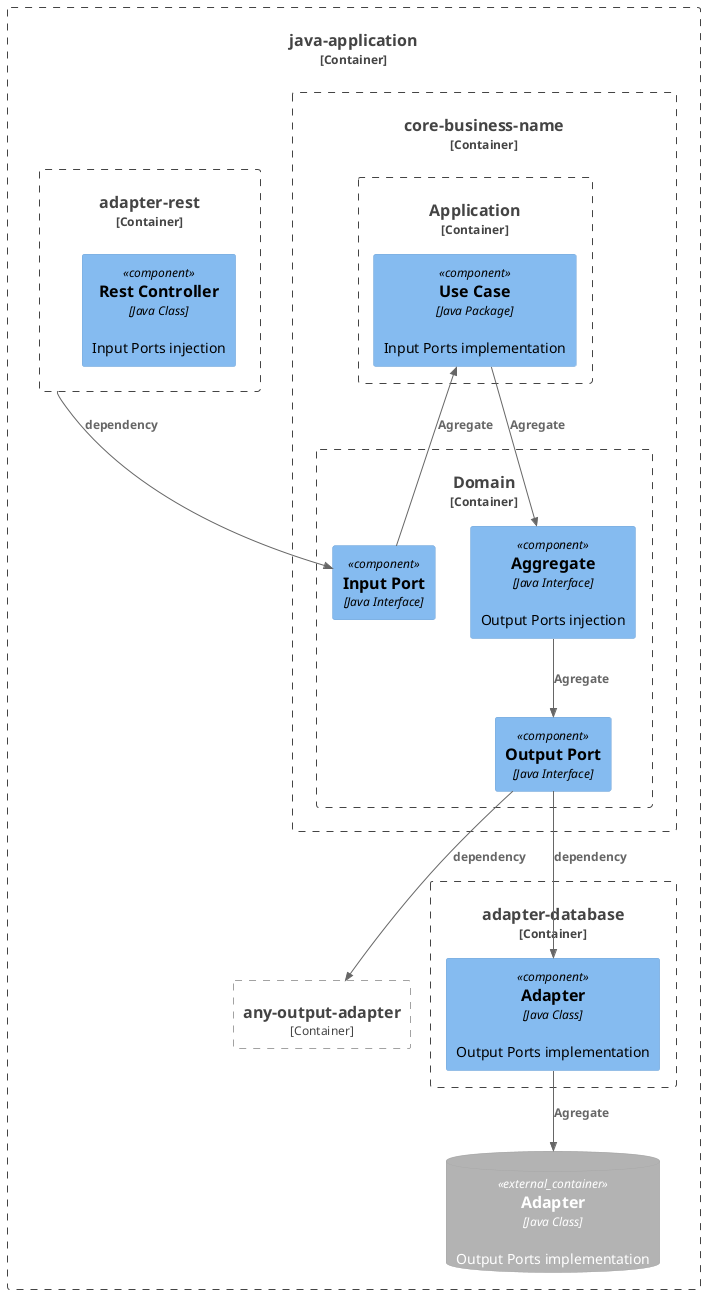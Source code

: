 @startuml "Hexagonal Architecture Component"
!include <C4/C4_Component>

Container_Boundary(JavaApp, "java-application") {

    Container_Boundary(CoreModule, "core-business-name") {
        Container_Boundary(ApplicationLayer, "Application") {
            Component(UseCases,"Use Case", "Java Package", "Input Ports implementation")
        }
        Container_Boundary(DomainLayer, "Domain") {
            Component(Aggregate,"Aggregate", "Java Interface", "Output Ports injection")
            Component(InputPort,"Input Port", "Java Interface")
            Component(OutputPort,"Output Port", "Java Interface")
        }
        Rel(UseCases, Aggregate, "Agregate")
        Rel(InputPort, UseCases, "Agregate")
        Rel(Aggregate, OutputPort, "Agregate")
    }

    Container_Boundary(AdapterRestModule, "adapter-rest") {
        Component(RestController,"Rest Controller", "Java Class", "Input Ports injection")
    }
    Rel(AdapterRestModule, InputPort, "dependency")

    Container_Boundary(AdapterDataBaseModule, "adapter-database") {
        Component(AdapterImplDB,"Adapter", "Java Class", "Output Ports implementation")

    }
    Rel(OutputPort, AdapterImplDB, "dependency")

    Container_Boundary(AnyAdapterModule, "any-output-adapter") {
    }
    Rel(OutputPort, AnyAdapterModule, "dependency")

    ContainerDb_Ext(DataBase,"Adapter", "Java Class", "Output Ports implementation")
    Rel(AdapterImplDB, DataBase, "Agregate")
}

@enduml